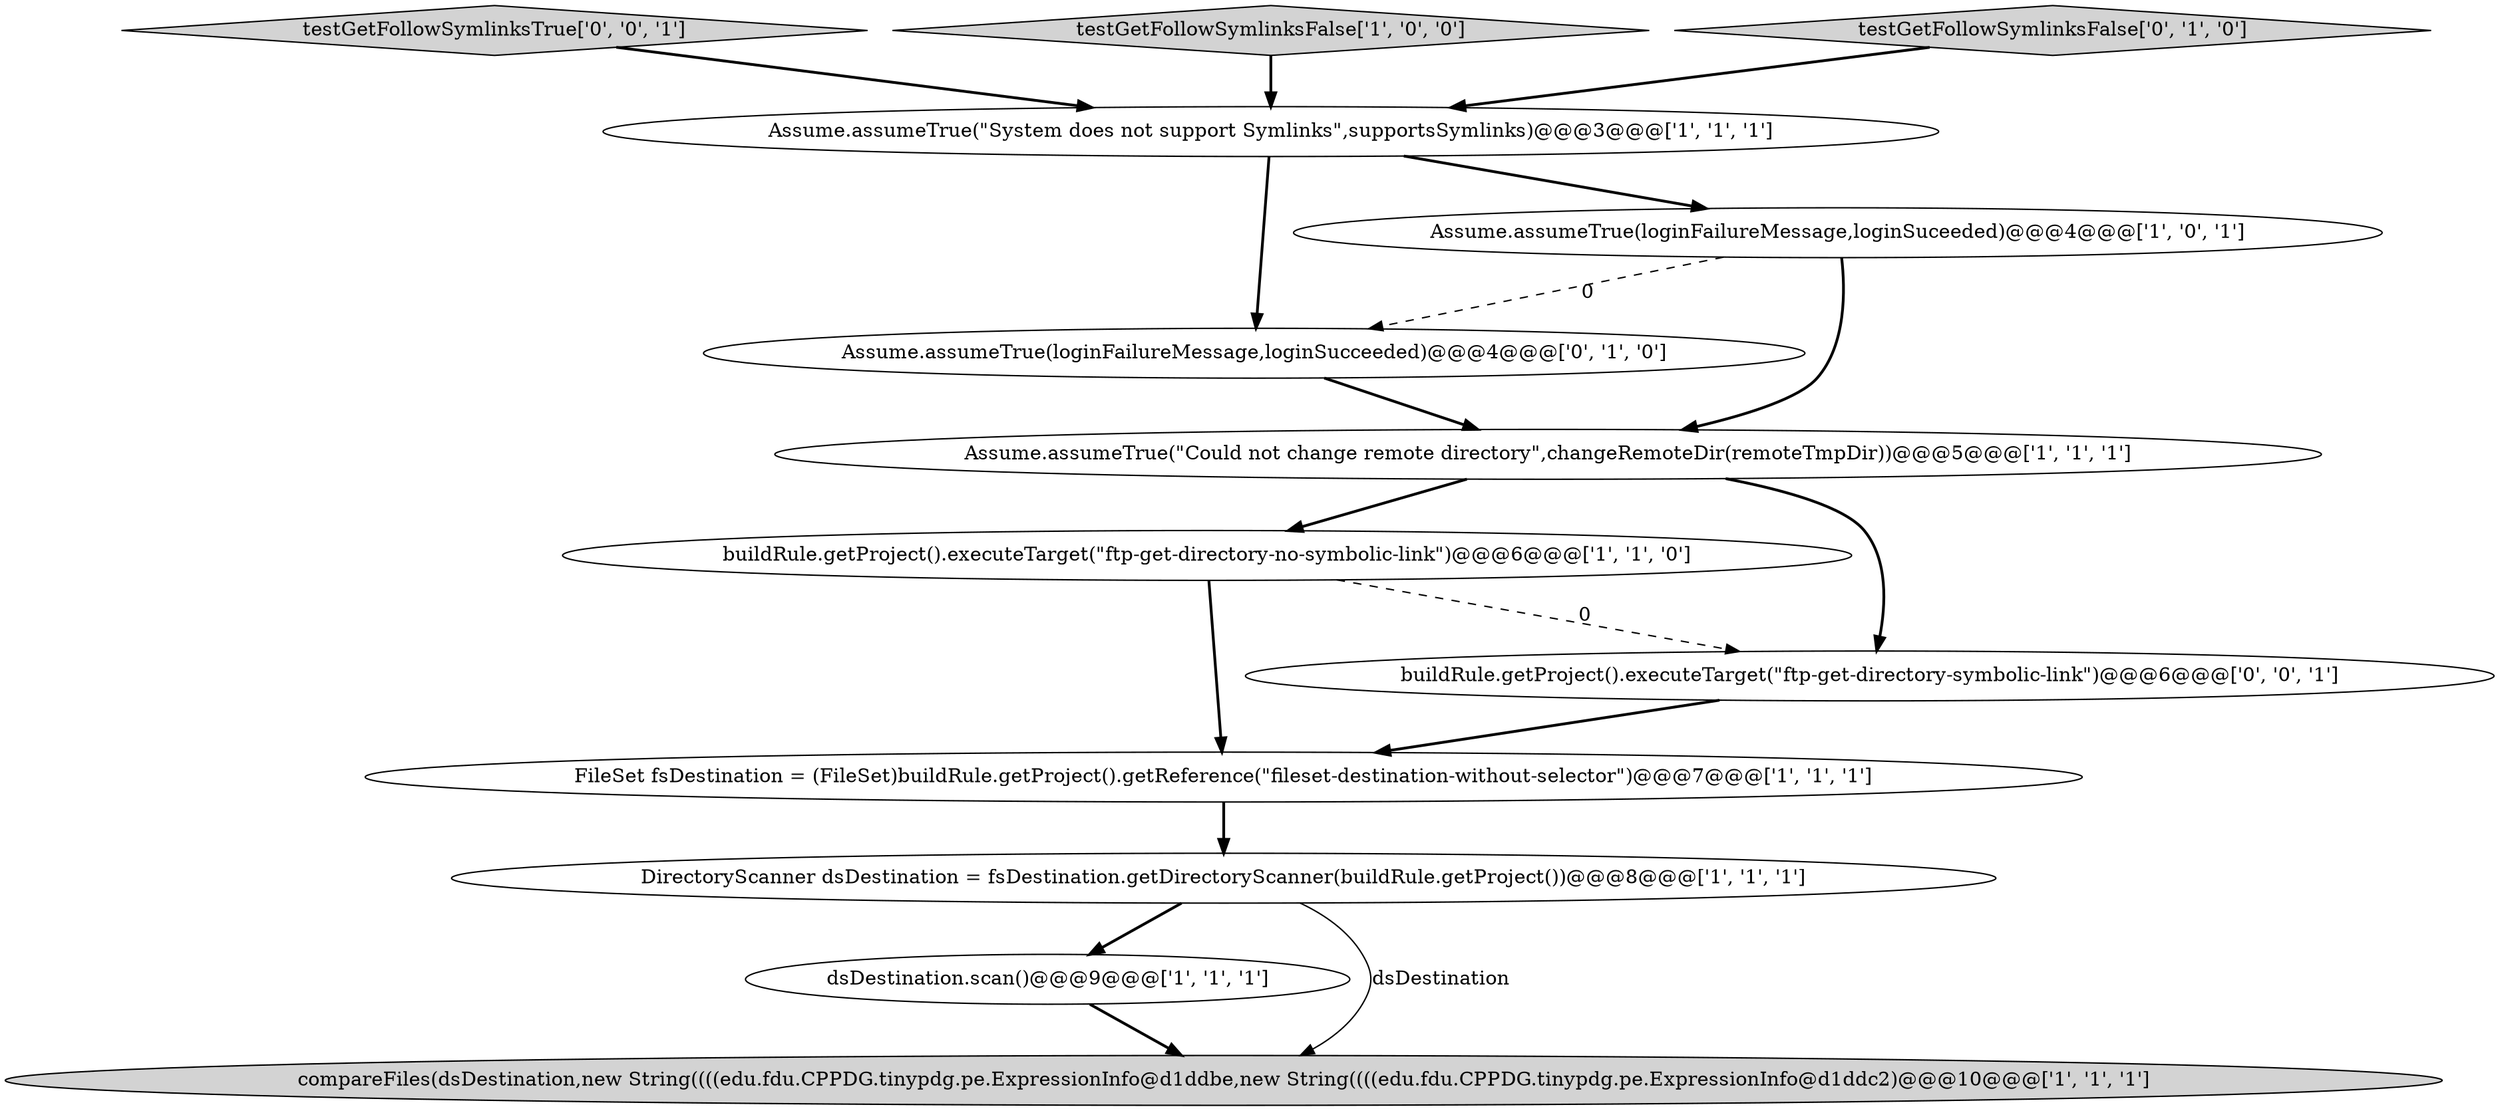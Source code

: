 digraph {
2 [style = filled, label = "Assume.assumeTrue(\"System does not support Symlinks\",supportsSymlinks)@@@3@@@['1', '1', '1']", fillcolor = white, shape = ellipse image = "AAA0AAABBB1BBB"];
1 [style = filled, label = "DirectoryScanner dsDestination = fsDestination.getDirectoryScanner(buildRule.getProject())@@@8@@@['1', '1', '1']", fillcolor = white, shape = ellipse image = "AAA0AAABBB1BBB"];
4 [style = filled, label = "buildRule.getProject().executeTarget(\"ftp-get-directory-no-symbolic-link\")@@@6@@@['1', '1', '0']", fillcolor = white, shape = ellipse image = "AAA0AAABBB1BBB"];
7 [style = filled, label = "Assume.assumeTrue(\"Could not change remote directory\",changeRemoteDir(remoteTmpDir))@@@5@@@['1', '1', '1']", fillcolor = white, shape = ellipse image = "AAA0AAABBB1BBB"];
5 [style = filled, label = "FileSet fsDestination = (FileSet)buildRule.getProject().getReference(\"fileset-destination-without-selector\")@@@7@@@['1', '1', '1']", fillcolor = white, shape = ellipse image = "AAA0AAABBB1BBB"];
9 [style = filled, label = "Assume.assumeTrue(loginFailureMessage,loginSucceeded)@@@4@@@['0', '1', '0']", fillcolor = white, shape = ellipse image = "AAA1AAABBB2BBB"];
8 [style = filled, label = "dsDestination.scan()@@@9@@@['1', '1', '1']", fillcolor = white, shape = ellipse image = "AAA0AAABBB1BBB"];
12 [style = filled, label = "testGetFollowSymlinksTrue['0', '0', '1']", fillcolor = lightgray, shape = diamond image = "AAA0AAABBB3BBB"];
3 [style = filled, label = "testGetFollowSymlinksFalse['1', '0', '0']", fillcolor = lightgray, shape = diamond image = "AAA0AAABBB1BBB"];
0 [style = filled, label = "Assume.assumeTrue(loginFailureMessage,loginSuceeded)@@@4@@@['1', '0', '1']", fillcolor = white, shape = ellipse image = "AAA0AAABBB1BBB"];
10 [style = filled, label = "testGetFollowSymlinksFalse['0', '1', '0']", fillcolor = lightgray, shape = diamond image = "AAA0AAABBB2BBB"];
6 [style = filled, label = "compareFiles(dsDestination,new String((((edu.fdu.CPPDG.tinypdg.pe.ExpressionInfo@d1ddbe,new String((((edu.fdu.CPPDG.tinypdg.pe.ExpressionInfo@d1ddc2)@@@10@@@['1', '1', '1']", fillcolor = lightgray, shape = ellipse image = "AAA0AAABBB1BBB"];
11 [style = filled, label = "buildRule.getProject().executeTarget(\"ftp-get-directory-symbolic-link\")@@@6@@@['0', '0', '1']", fillcolor = white, shape = ellipse image = "AAA0AAABBB3BBB"];
4->5 [style = bold, label=""];
1->8 [style = bold, label=""];
2->9 [style = bold, label=""];
2->0 [style = bold, label=""];
4->11 [style = dashed, label="0"];
10->2 [style = bold, label=""];
7->4 [style = bold, label=""];
8->6 [style = bold, label=""];
7->11 [style = bold, label=""];
12->2 [style = bold, label=""];
1->6 [style = solid, label="dsDestination"];
3->2 [style = bold, label=""];
11->5 [style = bold, label=""];
0->7 [style = bold, label=""];
9->7 [style = bold, label=""];
0->9 [style = dashed, label="0"];
5->1 [style = bold, label=""];
}
